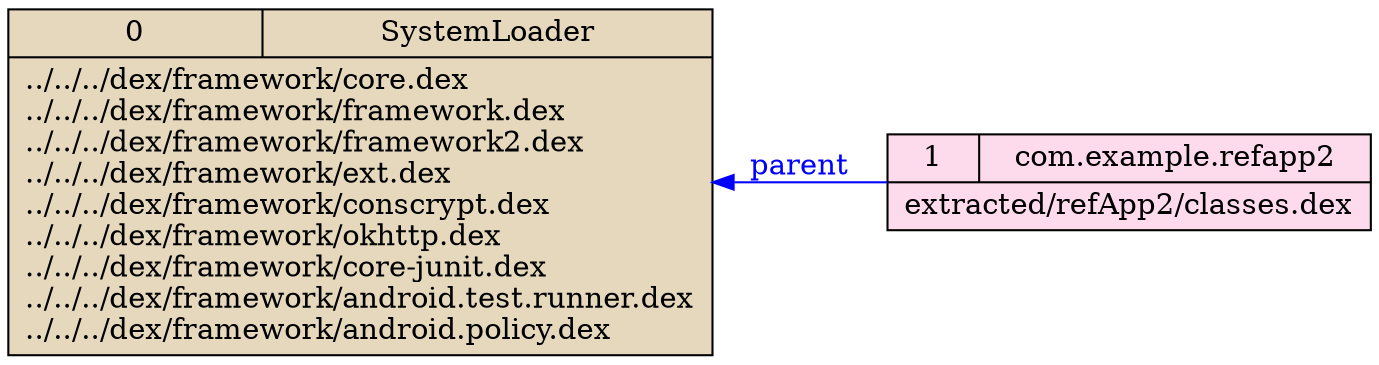 digraph G {
rankdir=RL;
0[label="{0|SystemLoader}|../../../dex/framework/core.dex\l../../../dex/framework/framework.dex\l../../../dex/framework/framework2.dex\l../../../dex/framework/ext.dex\l../../../dex/framework/conscrypt.dex\l../../../dex/framework/okhttp.dex\l../../../dex/framework/core-junit.dex\l../../../dex/framework/android.test.runner.dex\l../../../dex/framework/android.policy.dex\l",shape=record,colorscheme=pastel19, style=filled, fillcolor=7];
1[label="{1|com.example.refapp2}|extracted/refApp2/classes.dex\l",shape=record,colorscheme=pastel19, style=filled, fillcolor=8];
1->0 [color=blue, fontcolor=blue, label=parent];
}
